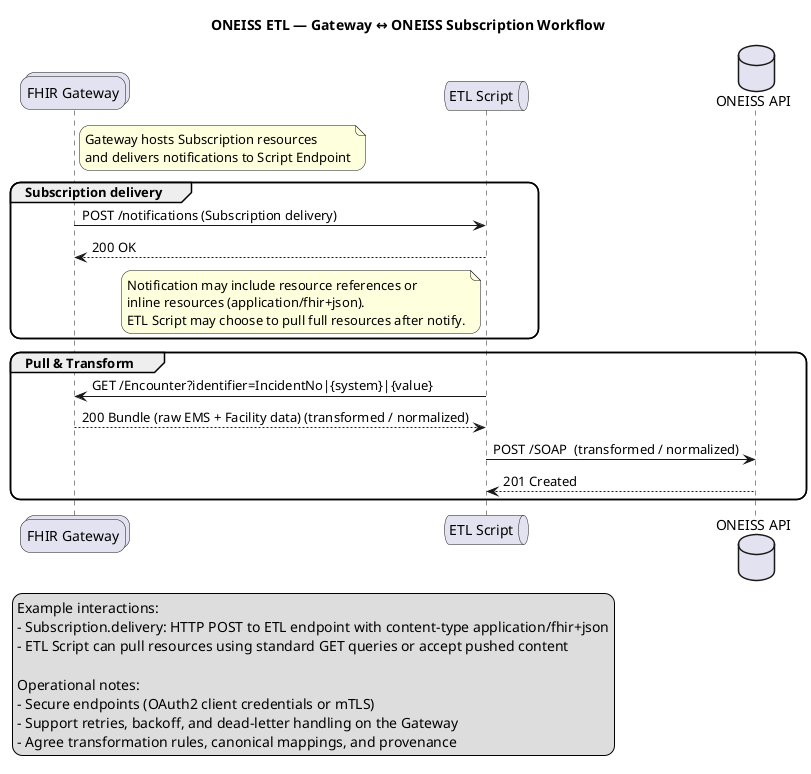 @startuml
title ONEISS ETL — Gateway ↔ ONEISS Subscription Workflow
skinparam actorStyle awesome
skinparam roundcorner 20
collections FHIR as "FHIR Gateway"
queue ETL as "ETL Script"
database ONEISS as "ONEISS API"

note right of FHIR
Gateway hosts Subscription resources
and delivers notifications to Script Endpoint
end note

group Subscription delivery
    FHIR -> ETL : POST /notifications (Subscription delivery)
    ETL --> FHIR : 200 OK

    note left of ETL
    Notification may include resource references or
    inline resources (application/fhir+json).
    ETL Script may choose to pull full resources after notify.
    end note
end

group Pull & Transform
    ETL -> FHIR : GET /Encounter?identifier=IncidentNo|{system}|{value}
    FHIR --> ETL : 200 Bundle (raw EMS + Facility data) (transformed / normalized)

    ETL -> ONEISS : POST /SOAP  (transformed / normalized)
    ONEISS --> ETL : 201 Created
end

legend left
Example interactions:
- Subscription.delivery: HTTP POST to ETL endpoint with content-type application/fhir+json
- ETL Script can pull resources using standard GET queries or accept pushed content

Operational notes:
- Secure endpoints (OAuth2 client credentials or mTLS)
- Support retries, backoff, and dead-letter handling on the Gateway
- Agree transformation rules, canonical mappings, and provenance
endlegend

@enduml
